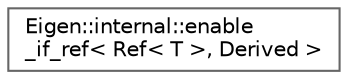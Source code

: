 digraph "Graphical Class Hierarchy"
{
 // LATEX_PDF_SIZE
  bgcolor="transparent";
  edge [fontname=Helvetica,fontsize=10,labelfontname=Helvetica,labelfontsize=10];
  node [fontname=Helvetica,fontsize=10,shape=box,height=0.2,width=0.4];
  rankdir="LR";
  Node0 [id="Node000000",label="Eigen::internal::enable\l_if_ref\< Ref\< T \>, Derived \>",height=0.2,width=0.4,color="grey40", fillcolor="white", style="filled",URL="$structEigen_1_1internal_1_1enable__if__ref_3_01Ref_3_01T_01_4_00_01Derived_01_4.html",tooltip=" "];
}
